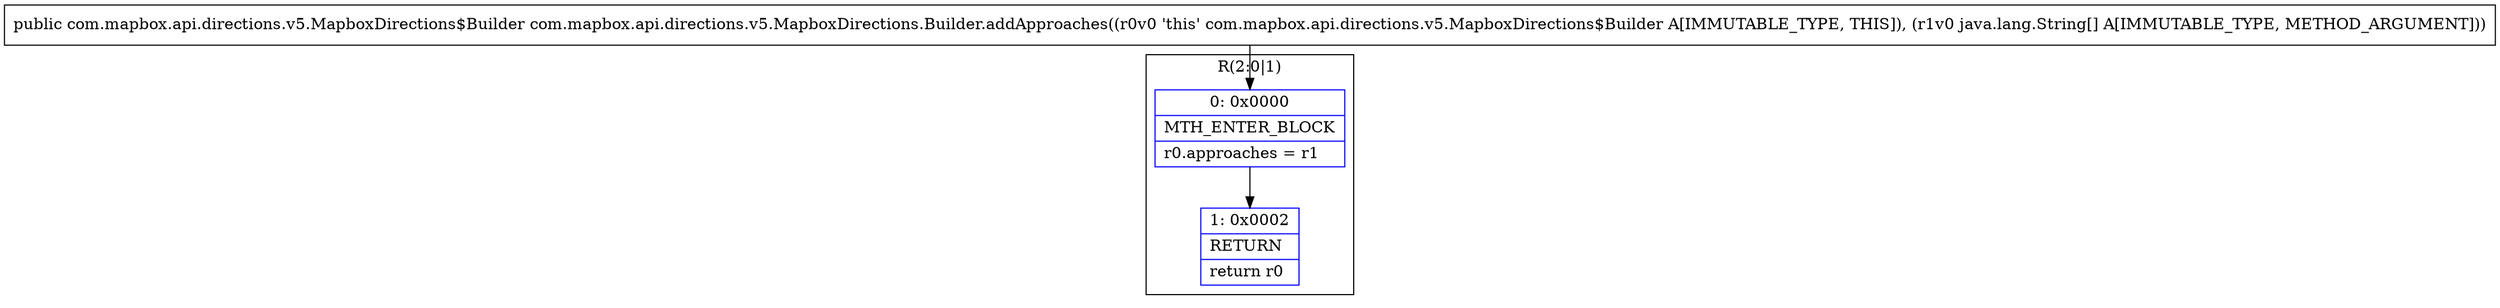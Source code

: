 digraph "CFG forcom.mapbox.api.directions.v5.MapboxDirections.Builder.addApproaches([Ljava\/lang\/String;)Lcom\/mapbox\/api\/directions\/v5\/MapboxDirections$Builder;" {
subgraph cluster_Region_567716426 {
label = "R(2:0|1)";
node [shape=record,color=blue];
Node_0 [shape=record,label="{0\:\ 0x0000|MTH_ENTER_BLOCK\l|r0.approaches = r1\l}"];
Node_1 [shape=record,label="{1\:\ 0x0002|RETURN\l|return r0\l}"];
}
MethodNode[shape=record,label="{public com.mapbox.api.directions.v5.MapboxDirections$Builder com.mapbox.api.directions.v5.MapboxDirections.Builder.addApproaches((r0v0 'this' com.mapbox.api.directions.v5.MapboxDirections$Builder A[IMMUTABLE_TYPE, THIS]), (r1v0 java.lang.String[] A[IMMUTABLE_TYPE, METHOD_ARGUMENT])) }"];
MethodNode -> Node_0;
Node_0 -> Node_1;
}

